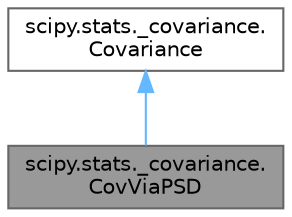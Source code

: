 digraph "scipy.stats._covariance.CovViaPSD"
{
 // LATEX_PDF_SIZE
  bgcolor="transparent";
  edge [fontname=Helvetica,fontsize=10,labelfontname=Helvetica,labelfontsize=10];
  node [fontname=Helvetica,fontsize=10,shape=box,height=0.2,width=0.4];
  Node1 [id="Node000001",label="scipy.stats._covariance.\lCovViaPSD",height=0.2,width=0.4,color="gray40", fillcolor="grey60", style="filled", fontcolor="black",tooltip=" "];
  Node2 -> Node1 [id="edge2_Node000001_Node000002",dir="back",color="steelblue1",style="solid",tooltip=" "];
  Node2 [id="Node000002",label="scipy.stats._covariance.\lCovariance",height=0.2,width=0.4,color="gray40", fillcolor="white", style="filled",URL="$d1/db3/classscipy_1_1stats_1_1__covariance_1_1Covariance.html",tooltip=" "];
}

